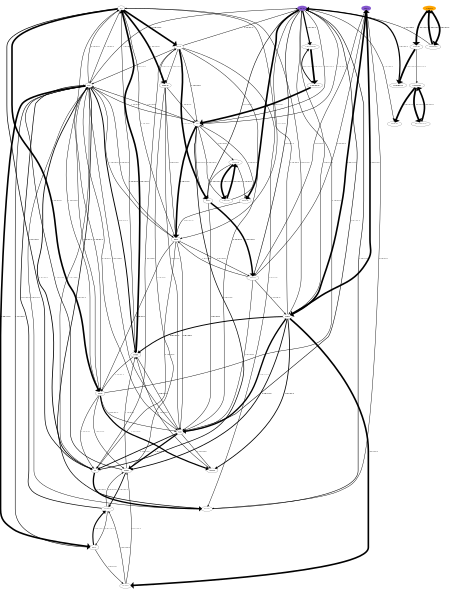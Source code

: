 digraph {
    graph [b="0,0,1558,558", rankdir=TB, center=true, splines=True, size="3,5!", dpi=400, ratio="fill"];
	NO -> N2 [label="4.5E-02%" fontcolor=black fontname=serif fontsize=16 penwidth=3]
	NO -> NNH [label="4.9E+01%" fontcolor=black fontname=serif fontsize=16 penwidth=7]
	NO -> NH [label="9.8E-02%" fontcolor=black fontname=serif fontsize=16 penwidth=3]
	NO -> N [label="5.5E+00%" fontcolor=black fontname=serif fontsize=16 penwidth=3]
	NO -> N2O [label="1.4E-01%" fontcolor=black fontname=serif fontsize=16 penwidth=3]
	NO -> NO2 [label="9.9E+01%" fontcolor=black fontname=serif fontsize=16 penwidth=12]
	NO -> HCN [label="2.3E+00%" fontcolor=black fontname=serif fontsize=16 penwidth=3]
	NO -> CN [label="2.4E-02%" fontcolor=black fontname=serif fontsize=16 penwidth=3]
	NO -> NCO [label="6.9E-02%" fontcolor=black fontname=serif fontsize=16 penwidth=3]
	NO -> H2CN [label="2.5E+01%" fontcolor=black fontname=serif fontsize=16 penwidth=5]
	CN -> N [label="2.3E+01%" fontcolor=black fontname=serif fontsize=16 penwidth=5]
	CN -> NO [label="6.8E+00%" fontcolor=black fontname=serif fontsize=16 penwidth=3]
	CN -> HCN [label="3.5E-02%" fontcolor=black fontname=serif fontsize=16 penwidth=3]
	CN -> NCO [label="9.1E+01%" fontcolor=black fontname=serif fontsize=16 penwidth=12]
	CN -> CH3CN [label="1.9E+00%" fontcolor=black fontname=serif fontsize=16 penwidth=3]
	CN -> CH2CN [label="9.4E+00%" fontcolor=black fontname=serif fontsize=16 penwidth=3]
	NNH -> N2 [label="9.8E+01%" fontcolor=black fontname=serif fontsize=16 penwidth=12]
	NNH -> NH [label="3.0E-01%" fontcolor=black fontname=serif fontsize=16 penwidth=3]
	NNH -> N2O [label="1.1E-01%" fontcolor=black fontname=serif fontsize=16 penwidth=3]
	NCO -> N2 [label="2.6E-02%" fontcolor=black fontname=serif fontsize=16 penwidth=3]
	NCO -> NH [label="3.4E+00%" fontcolor=black fontname=serif fontsize=16 penwidth=3]
	NCO -> N [label="9.8E+00%" fontcolor=black fontname=serif fontsize=16 penwidth=3]
	NCO -> N2O [label="1.4E-01%" fontcolor=black fontname=serif fontsize=16 penwidth=3]
	NCO -> NO [label="7.1E+00%" fontcolor=black fontname=serif fontsize=16 penwidth=3]
	NCO -> HNCO [label="5.3E+00%" fontcolor=black fontname=serif fontsize=16 penwidth=3]
	N2O -> N2 [label="1.5E+00%" fontcolor=black fontname=serif fontsize=16 penwidth=3]
	N2O -> N2H2 [label="6.3E+01%" fontcolor=black fontname=serif fontsize=16 penwidth=9]
	N2O -> NH [label="9.0E-01%" fontcolor=black fontname=serif fontsize=16 penwidth=3]
	N2O -> HNO [label="1.7E-02%" fontcolor=black fontname=serif fontsize=16 penwidth=3]
	N2O -> N [label="6.0E-02%" fontcolor=black fontname=serif fontsize=16 penwidth=3]
	N2O -> NO [label="8.4E-01%" fontcolor=black fontname=serif fontsize=16 penwidth=3]
	N2O -> HCN [label="6.1E-02%" fontcolor=black fontname=serif fontsize=16 penwidth=3]
	N2 -> NNH [label="2.2E-02%" fontcolor=black fontname=serif fontsize=16 penwidth=3]
	N2 -> NH2 [label="3.2E-01%" fontcolor=black fontname=serif fontsize=16 penwidth=3]
	N2 -> N [label="2.8E+01%" fontcolor=black fontname=serif fontsize=16 penwidth=5]
	N2 -> N2O [label="1.0E+02%" fontcolor=black fontname=serif fontsize=16 penwidth=12]
	N2 -> NO [label="1.1E-01%" fontcolor=black fontname=serif fontsize=16 penwidth=3]
	N2 -> NCN [label="1.0E+02%" fontcolor=black fontname=serif fontsize=16 penwidth=12]
	N2 -> HNCN [label="1.0E+02%" fontcolor=black fontname=serif fontsize=16 penwidth=12]
	H2CN -> NO [label="1.4E-01%" fontcolor=black fontname=serif fontsize=16 penwidth=3]
	H2CN -> HCN [label="1.4E+01%" fontcolor=black fontname=serif fontsize=16 penwidth=4]
	N -> NO [label="3.1E+01%" fontcolor=black fontname=serif fontsize=16 penwidth=6]
	N -> H2CN [label="7.4E+01%" fontcolor=black fontname=serif fontsize=16 penwidth=10]
	NH -> N2H2 [label="1.5E+00%" fontcolor=black fontname=serif fontsize=16 penwidth=3]
	NH -> HNO [label="6.1E+01%" fontcolor=black fontname=serif fontsize=16 penwidth=9]
	NH -> N [label="3.2E+01%" fontcolor=black fontname=serif fontsize=16 penwidth=6]
	NH -> NO [label="5.9E+00%" fontcolor=black fontname=serif fontsize=16 penwidth=3]
	HCN -> NH2 [label="1.0E-01%" fontcolor=black fontname=serif fontsize=16 penwidth=3]
	HCN -> NH [label="1.5E+01%" fontcolor=black fontname=serif fontsize=16 penwidth=4]
	HCN -> CN [label="6.0E+00%" fontcolor=black fontname=serif fontsize=16 penwidth=3]
	HCN -> HNCO [label="1.1E+01%" fontcolor=black fontname=serif fontsize=16 penwidth=4]
	HCN -> NCO [label="6.1E+00%" fontcolor=black fontname=serif fontsize=16 penwidth=3]
	HCN -> CH2CHCN [label="6.8E+01%" fontcolor=black fontname=serif fontsize=16 penwidth=9]
	HCN -> HOCN [label="1.0E+02%" fontcolor=black fontname=serif fontsize=16 penwidth=12]
	NH3 -> NH2 [label="9.9E+01%" fontcolor=black fontname=serif fontsize=16 penwidth=12]
	NH3 -> HNCO [label="1.1E-02%" fontcolor=black fontname=serif fontsize=16 penwidth=3]
	NH3 -> H2CN [label="5.0E-01%" fontcolor=black fontname=serif fontsize=16 penwidth=3]
	C5H5N -> C5H4N [label="1.0E+02%" fontcolor=black fontname=serif fontsize=16 penwidth=13]
	C5H5N -> C5H5NO [label="1.0E+02%" fontcolor=black fontname=serif fontsize=16 penwidth=13]
	NO2 -> HONO [label="5.8E+01%" fontcolor=black fontname=serif fontsize=16 penwidth=8]
	NO2 -> H2NO [label="3.7E-02%" fontcolor=black fontname=serif fontsize=16 penwidth=3]
	NO2 -> NO [label="1.1E+01%" fontcolor=black fontname=serif fontsize=16 penwidth=4]
	CH3CN -> HNC [label="2.2E+00%" fontcolor=black fontname=serif fontsize=16 penwidth=3]
	CH3CN -> HOCN [label="3.7E-02%" fontcolor=black fontname=serif fontsize=16 penwidth=3]
	CH3CN -> CH2CN [label="9.1E+01%" fontcolor=black fontname=serif fontsize=16 penwidth=12]
	CH2CN -> CN [label="3.9E-01%" fontcolor=black fontname=serif fontsize=16 penwidth=3]
	CH2CN -> CH3CN [label="9.8E+01%" fontcolor=black fontname=serif fontsize=16 penwidth=12]
	HNCO -> NH2 [label="1.1E-01%" fontcolor=black fontname=serif fontsize=16 penwidth=3]
	HNCO -> NH [label="5.4E+00%" fontcolor=black fontname=serif fontsize=16 penwidth=3]
	HNCO -> NH3 [label="9.0E-01%" fontcolor=black fontname=serif fontsize=16 penwidth=3]
	HNCO -> NCO [label="1.2E+00%" fontcolor=black fontname=serif fontsize=16 penwidth=3]
	N2H2 -> NNH [label="1.1E+00%" fontcolor=black fontname=serif fontsize=16 penwidth=3]
	HNO -> NNH [label="1.1E-02%" fontcolor=black fontname=serif fontsize=16 penwidth=3]
	HNO -> HONO [label="3.4E+01%" fontcolor=black fontname=serif fontsize=16 penwidth=6]
	HNO -> NO [label="1.6E+01%" fontcolor=black fontname=serif fontsize=16 penwidth=4]
	NH2 -> N2 [label="1.8E-02%" fontcolor=black fontname=serif fontsize=16 penwidth=3]
	NH2 -> N2H2 [label="3.5E+01%" fontcolor=black fontname=serif fontsize=16 penwidth=6]
	NH2 -> NNH [label="4.9E+01%" fontcolor=black fontname=serif fontsize=16 penwidth=7]
	NH2 -> NH [label="7.2E+01%" fontcolor=black fontname=serif fontsize=16 penwidth=10]
	NH2 -> HNO [label="3.3E+01%" fontcolor=black fontname=serif fontsize=16 penwidth=6]
	NH2 -> H2NO [label="1.0E+02%" fontcolor=black fontname=serif fontsize=16 penwidth=12]
	NH2 -> NH3 [label="9.9E+01%" fontcolor=black fontname=serif fontsize=16 penwidth=12]
	NCN -> NH [label="2.4E-02%" fontcolor=black fontname=serif fontsize=16 penwidth=3]
	NCN -> N [label="1.9E+00%" fontcolor=black fontname=serif fontsize=16 penwidth=3]
	NCN -> NO [label="2.2E-01%" fontcolor=black fontname=serif fontsize=16 penwidth=3]
	NCN -> HCN [label="1.5E-01%" fontcolor=black fontname=serif fontsize=16 penwidth=3]
	NCN -> HNC [label="9.8E+01%" fontcolor=black fontname=serif fontsize=16 penwidth=12]
	NCN -> CN [label="2.1E+00%" fontcolor=black fontname=serif fontsize=16 penwidth=3]
	NCN -> H2CN [label="1.3E-01%" fontcolor=black fontname=serif fontsize=16 penwidth=3]
	NCN -> HNCN [label="4.6E-02%" fontcolor=black fontname=serif fontsize=16 penwidth=3]
	HNCN -> NH [label="3.0E-01%" fontcolor=black fontname=serif fontsize=16 penwidth=3]
	HNCN -> HNO [label="1.5E-02%" fontcolor=black fontname=serif fontsize=16 penwidth=3]
	HNCN -> CN [label="1.5E-02%" fontcolor=black fontname=serif fontsize=16 penwidth=3]
	HNCN -> NCO [label="3.0E-02%" fontcolor=black fontname=serif fontsize=16 penwidth=3]
	HNCN -> NCN [label="5.8E-02%" fontcolor=black fontname=serif fontsize=16 penwidth=3]
	CH2CHCN -> CHCHCN [label="1.0E+02%" fontcolor=black fontname=serif fontsize=16 penwidth=13]
	HOCN -> NCO [label="1.6E+00%" fontcolor=black fontname=serif fontsize=16 penwidth=3]
	C5H4N -> C5H4NO [label="1.1E-01%" fontcolor=black fontname=serif fontsize=16 penwidth=3]
	C5H4N -> C5H4NO2 [label="1.0E+02%" fontcolor=black fontname=serif fontsize=16 penwidth=13]
	C5H5NO -> HCN [label="1.4E+00%" fontcolor=black fontname=serif fontsize=16 penwidth=3]
	C5H5NO -> C5H5N [label="1.0E+02%" fontcolor=black fontname=serif fontsize=16 penwidth=13]
	HONO -> HNO [label="6.7E-02%" fontcolor=black fontname=serif fontsize=16 penwidth=3]
	HONO -> NO [label="2.1E+01%" fontcolor=black fontname=serif fontsize=16 penwidth=5]
	HONO -> NO2 [label="1.3E+00%" fontcolor=black fontname=serif fontsize=16 penwidth=3]
	H2NO -> HNO [label="6.3E+00%" fontcolor=black fontname=serif fontsize=16 penwidth=3]
	H2NO -> HONO [label="8.0E+00%" fontcolor=black fontname=serif fontsize=16 penwidth=3]
	HNC -> NH [label="2.9E+00%" fontcolor=black fontname=serif fontsize=16 penwidth=3]
	HNC -> HCN [label="1.1E+01%" fontcolor=black fontname=serif fontsize=16 penwidth=4]
	HNC -> CN [label="6.3E-02%" fontcolor=black fontname=serif fontsize=16 penwidth=3]
	HNC -> HNCO [label="8.4E+01%" fontcolor=black fontname=serif fontsize=16 penwidth=11]
	CHCHCN -> CN [label="9.1E+01%" fontcolor=black fontname=serif fontsize=16 penwidth=12]
	CHCHCN -> CH2CHCN [label="3.2E+01%" fontcolor=black fontname=serif fontsize=16 penwidth=6]
	C5H4NO -> PYRLYL [label="1.0E+02%" fontcolor=black fontname=serif fontsize=16 penwidth=13]
	C5H4NO -> BNC4H4CO [label="1.0E+02%" fontcolor=black fontname=serif fontsize=16 penwidth=13]
	C5H4NO2 -> HCN [label="6.9E+01%" fontcolor=black fontname=serif fontsize=16 penwidth=9]
	PYRLYL -> HCN [label="1.7E+00%" fontcolor=black fontname=serif fontsize=16 penwidth=3]
	BNC4H4CO -> C5H4NO [label="1.0E+02%" fontcolor=black fontname=serif fontsize=16 penwidth=12]
	NO [fontname=serif fontsize=16]
	CN [fontname=serif fontsize=16]
	NNH [fontname=serif fontsize=16]
	NCO [fontname=serif fontsize=16]
	N2O [fontname=serif fontsize=16]
	N2 [fontname=serif fontsize=16]
	H2CN [fontname=serif fontsize=16]
	N [fontname=serif fontsize=16]
	NH [fontname=serif fontsize=16]
	HCN [fontname=serif fontsize=16]
	NH3 [fontname=serif fontsize=16]
	C5H5N [fontname=serif fontsize=16]
	NO2 [fontname=serif fontsize=16]
	CH3CN [fontname=serif fontsize=16]
	CH2CN [fontname=serif fontsize=16]
	HNCO [fontname=serif fontsize=16]
	N2H2 [fontname=serif fontsize=16]
	HNO [fontname=serif fontsize=16]
	NH2 [fontname=serif fontsize=16]
	NCN [fontname=serif fontsize=16]
	HNCN [fontname=serif fontsize=16]
	CH2CHCN [fontname=serif fontsize=16]
	HOCN [fontname=serif fontsize=16]
	C5H4N [fontname=serif fontsize=16]
	C5H5NO [fontname=serif fontsize=16]
	HONO [fontname=serif fontsize=16]
	H2NO [fontname=serif fontsize=16]
	HNC [fontname=serif fontsize=16]
	CHCHCN [fontname=serif fontsize=16]
	C5H4NO [fontname=serif fontsize=16]
	C5H4NO2 [fontname=serif fontsize=16]
	PYRLYL [fontname=serif fontsize=16]
	BNC4H4CO [fontname=serif fontsize=16]
	HCN [color="#500dbab1" fillcolor="#500dbab1" style=filled]
	NH3 [color="#500dbab1" fillcolor="#500dbab1" style=filled]
	C5H5N [color=orange fillcolor=orange style=filled]

    {rank="source"; C5H5N,NH3,HCN,N2}
}